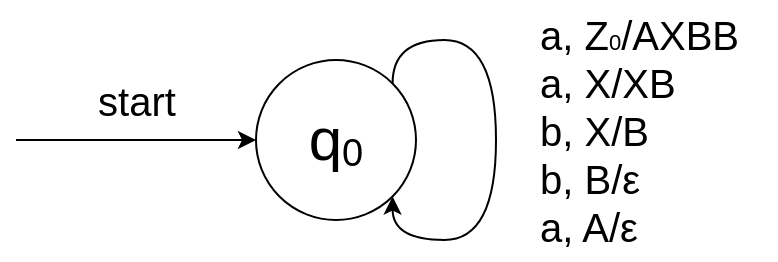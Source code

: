 <mxfile version="21.5.0" type="device">
  <diagram name="第 1 页" id="f82RttyJD7gP6xK9eply">
    <mxGraphModel dx="950" dy="538" grid="1" gridSize="10" guides="1" tooltips="1" connect="1" arrows="1" fold="1" page="1" pageScale="1" pageWidth="827" pageHeight="1169" math="0" shadow="0">
      <root>
        <mxCell id="0" />
        <mxCell id="1" parent="0" />
        <mxCell id="47XsXpt79vy4vAY9p55C-1" value="&lt;font style=&quot;font-size: 30px;&quot;&gt;q&lt;/font&gt;&lt;sub style=&quot;&quot;&gt;&lt;font style=&quot;font-size: 19px;&quot;&gt;0&lt;/font&gt;&lt;/sub&gt;" style="ellipse;whiteSpace=wrap;html=1;aspect=fixed;" vertex="1" parent="1">
          <mxGeometry x="360" y="240" width="80" height="80" as="geometry" />
        </mxCell>
        <mxCell id="47XsXpt79vy4vAY9p55C-2" value="" style="endArrow=classic;html=1;rounded=0;entryX=0;entryY=0.5;entryDx=0;entryDy=0;" edge="1" parent="1" target="47XsXpt79vy4vAY9p55C-1">
          <mxGeometry width="50" height="50" relative="1" as="geometry">
            <mxPoint x="240" y="280" as="sourcePoint" />
            <mxPoint x="440" y="260" as="targetPoint" />
          </mxGeometry>
        </mxCell>
        <mxCell id="47XsXpt79vy4vAY9p55C-3" value="&lt;font style=&quot;font-size: 20px;&quot;&gt;start&lt;/font&gt;" style="text;html=1;align=center;verticalAlign=middle;resizable=0;points=[];autosize=1;strokeColor=none;fillColor=none;" vertex="1" parent="1">
          <mxGeometry x="270" y="240" width="60" height="40" as="geometry" />
        </mxCell>
        <mxCell id="47XsXpt79vy4vAY9p55C-6" style="edgeStyle=orthogonalEdgeStyle;rounded=0;orthogonalLoop=1;jettySize=auto;html=1;exitX=1;exitY=0;exitDx=0;exitDy=0;entryX=1;entryY=1;entryDx=0;entryDy=0;curved=1;" edge="1" parent="1" source="47XsXpt79vy4vAY9p55C-1" target="47XsXpt79vy4vAY9p55C-1">
          <mxGeometry relative="1" as="geometry">
            <Array as="points">
              <mxPoint x="428" y="230" />
              <mxPoint x="480" y="230" />
              <mxPoint x="480" y="330" />
              <mxPoint x="428" y="330" />
            </Array>
          </mxGeometry>
        </mxCell>
        <mxCell id="47XsXpt79vy4vAY9p55C-7" value="&lt;font style=&quot;font-size: 20px;&quot;&gt;a, Z&lt;/font&gt;&lt;font style=&quot;font-size: 11px;&quot;&gt;0&lt;/font&gt;&lt;font style=&quot;font-size: 20px;&quot;&gt;/AXBB&lt;br&gt;a, X/XB&lt;br&gt;b, X/B&lt;br&gt;b, B/ε&lt;br&gt;a, A/ε&lt;br&gt;&lt;/font&gt;" style="text;html=1;align=left;verticalAlign=middle;resizable=0;points=[];autosize=1;strokeColor=none;fillColor=none;" vertex="1" parent="1">
          <mxGeometry x="500" y="210" width="120" height="130" as="geometry" />
        </mxCell>
      </root>
    </mxGraphModel>
  </diagram>
</mxfile>
